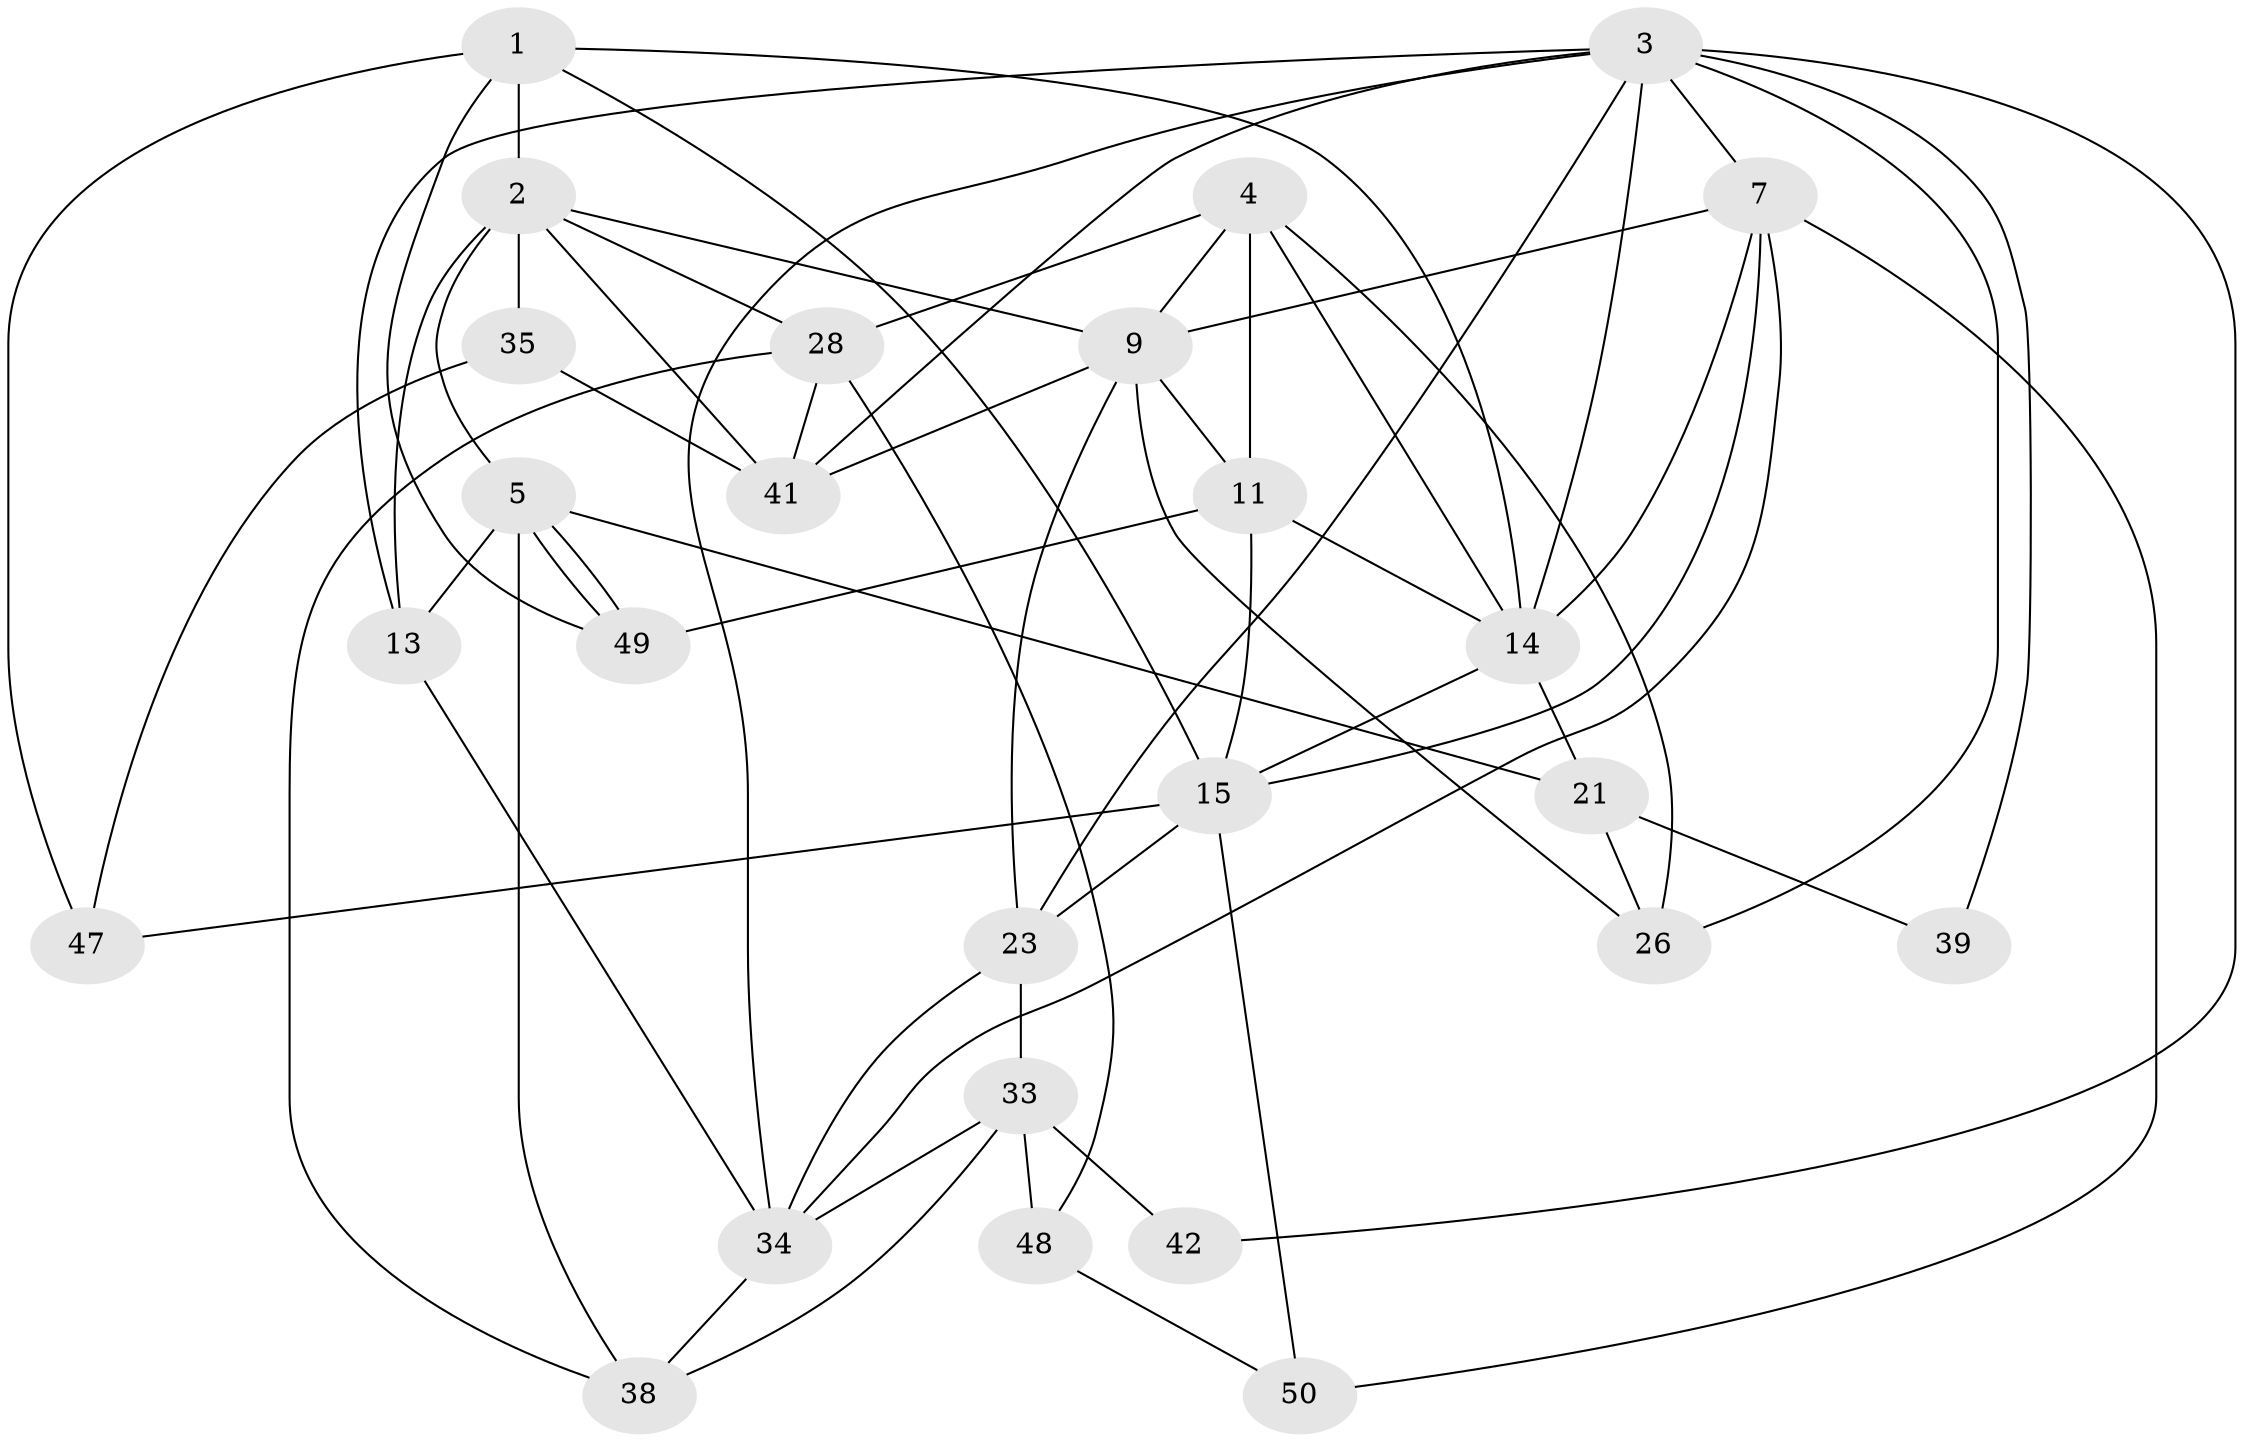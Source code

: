 // original degree distribution, {6: 0.07692307692307693, 5: 0.25, 4: 0.19230769230769232, 3: 0.3269230769230769, 8: 0.038461538461538464, 2: 0.11538461538461539}
// Generated by graph-tools (version 1.1) at 2025/18/03/04/25 18:18:42]
// undirected, 26 vertices, 63 edges
graph export_dot {
graph [start="1"]
  node [color=gray90,style=filled];
  1 [super="+10+29"];
  2 [super="+22"];
  3 [super="+25"];
  4 [super="+8"];
  5 [super="+6"];
  7 [super="+27+20"];
  9 [super="+44+12"];
  11 [super="+18+16"];
  13;
  14 [super="+19"];
  15 [super="+24"];
  21 [super="+37"];
  23;
  26 [super="+46"];
  28 [super="+51"];
  33 [super="+40"];
  34 [super="+45"];
  35;
  38;
  39;
  41;
  42;
  47;
  48;
  49;
  50;
  1 -- 47 [weight=2];
  1 -- 49;
  1 -- 15;
  1 -- 14 [weight=2];
  1 -- 2 [weight=2];
  2 -- 35;
  2 -- 13;
  2 -- 5 [weight=2];
  2 -- 9;
  2 -- 41;
  2 -- 28;
  3 -- 14 [weight=4];
  3 -- 41 [weight=3];
  3 -- 42;
  3 -- 34;
  3 -- 39;
  3 -- 13;
  3 -- 23;
  3 -- 26;
  3 -- 7;
  4 -- 14;
  4 -- 9;
  4 -- 26;
  4 -- 11;
  4 -- 28;
  5 -- 49;
  5 -- 49;
  5 -- 13 [weight=2];
  5 -- 21;
  5 -- 38;
  7 -- 50;
  7 -- 14;
  7 -- 9 [weight=2];
  7 -- 34;
  7 -- 15;
  9 -- 23;
  9 -- 26;
  9 -- 11 [weight=2];
  9 -- 41 [weight=2];
  11 -- 49;
  11 -- 15 [weight=2];
  11 -- 14;
  13 -- 34;
  14 -- 15;
  14 -- 21;
  15 -- 50;
  15 -- 23;
  15 -- 47;
  21 -- 26;
  21 -- 39;
  23 -- 34;
  23 -- 33;
  28 -- 41;
  28 -- 38;
  28 -- 48;
  33 -- 34;
  33 -- 38;
  33 -- 42;
  33 -- 48;
  34 -- 38;
  35 -- 41;
  35 -- 47;
  48 -- 50;
}
